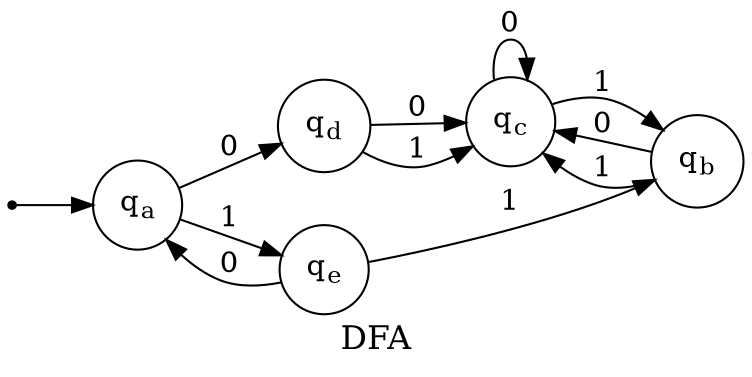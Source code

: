 digraph qf {
    rankdir = LR;
    graph [label="DFA", fontsize=16];

    input [shape=point, style=invisible];


    q_0[label=<q<sub>a</sub>>,shape=circle];
    q_1[label=<q<sub>b</sub>>,shape=circle];
    q_2[label=<q<sub>c</sub>>,shape=circle];
    q_3[label=<q<sub>d</sub>>,shape=circle];
    q_4[label=<q<sub>e</sub>>,shape=circle];

    input -> q_0;

    q_0 -> q_3 [label=0];
    q_0 -> q_4 [label=1];

    q_1 -> q_2 [label=0];
    q_1 -> q_2 [label=1];

    q_2 -> q_2 [label=0];
    q_2 -> q_1 [label=1];

    q_3 -> q_2 [label=0];
    q_3 -> q_2 [label=1];

    q_4 -> q_0 [label=0];
    q_4 -> q_1 [label=1];

}

